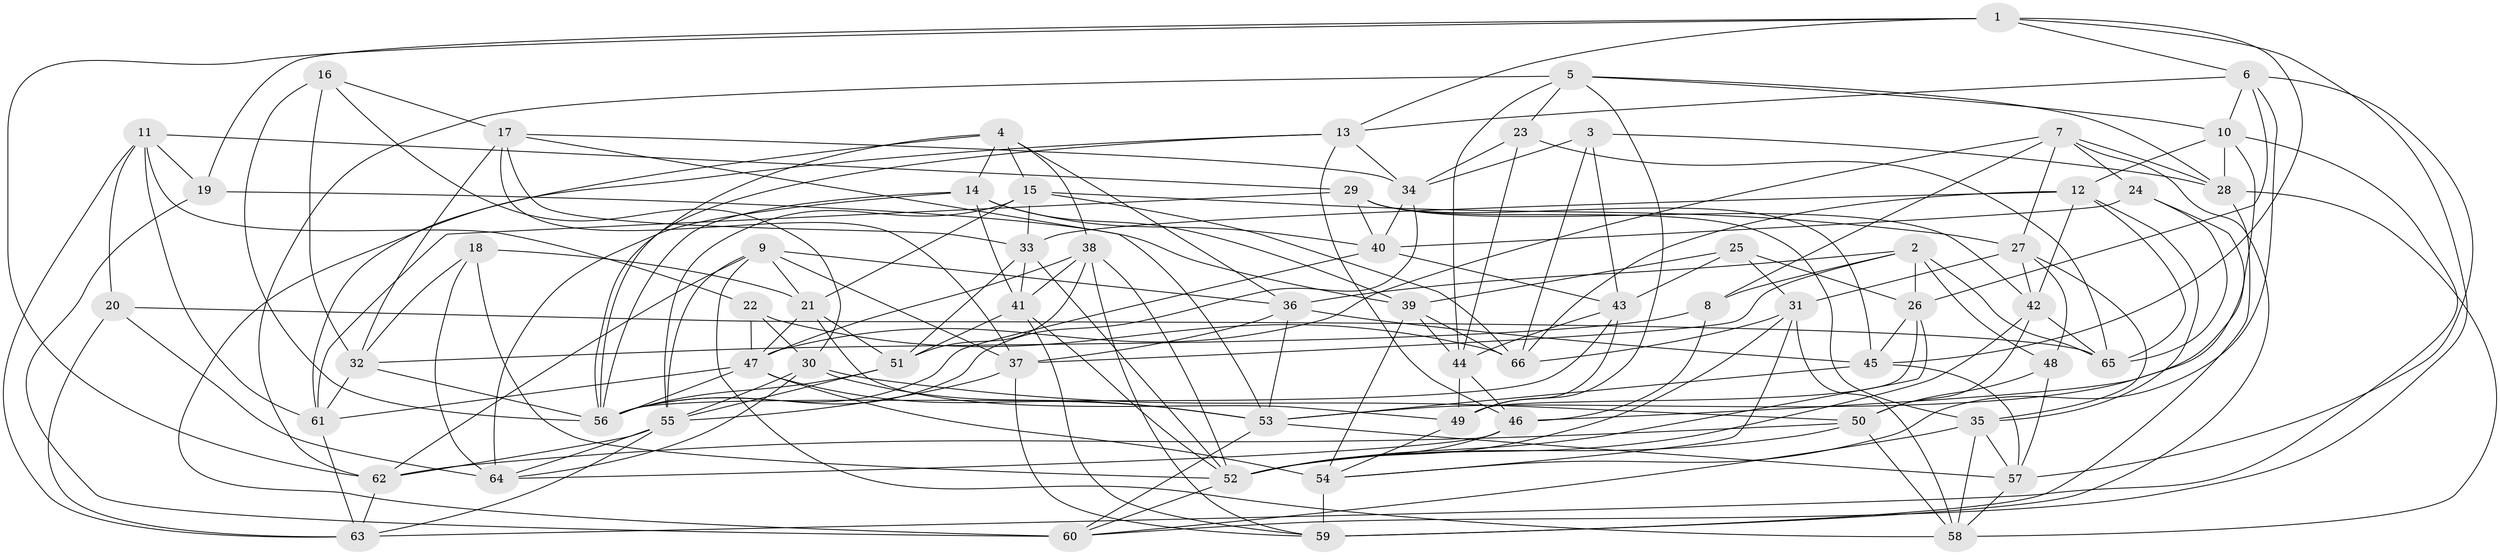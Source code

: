 // original degree distribution, {4: 1.0}
// Generated by graph-tools (version 1.1) at 2025/50/03/09/25 03:50:50]
// undirected, 66 vertices, 194 edges
graph export_dot {
graph [start="1"]
  node [color=gray90,style=filled];
  1;
  2;
  3;
  4;
  5;
  6;
  7;
  8;
  9;
  10;
  11;
  12;
  13;
  14;
  15;
  16;
  17;
  18;
  19;
  20;
  21;
  22;
  23;
  24;
  25;
  26;
  27;
  28;
  29;
  30;
  31;
  32;
  33;
  34;
  35;
  36;
  37;
  38;
  39;
  40;
  41;
  42;
  43;
  44;
  45;
  46;
  47;
  48;
  49;
  50;
  51;
  52;
  53;
  54;
  55;
  56;
  57;
  58;
  59;
  60;
  61;
  62;
  63;
  64;
  65;
  66;
  1 -- 6 [weight=1.0];
  1 -- 13 [weight=1.0];
  1 -- 19 [weight=1.0];
  1 -- 45 [weight=1.0];
  1 -- 60 [weight=1.0];
  1 -- 62 [weight=1.0];
  2 -- 8 [weight=1.0];
  2 -- 26 [weight=1.0];
  2 -- 36 [weight=1.0];
  2 -- 37 [weight=1.0];
  2 -- 48 [weight=1.0];
  2 -- 65 [weight=1.0];
  3 -- 28 [weight=1.0];
  3 -- 34 [weight=1.0];
  3 -- 43 [weight=1.0];
  3 -- 66 [weight=1.0];
  4 -- 14 [weight=1.0];
  4 -- 15 [weight=1.0];
  4 -- 36 [weight=1.0];
  4 -- 38 [weight=1.0];
  4 -- 56 [weight=1.0];
  4 -- 61 [weight=1.0];
  5 -- 10 [weight=1.0];
  5 -- 23 [weight=1.0];
  5 -- 28 [weight=1.0];
  5 -- 44 [weight=1.0];
  5 -- 49 [weight=1.0];
  5 -- 62 [weight=1.0];
  6 -- 10 [weight=1.0];
  6 -- 13 [weight=1.0];
  6 -- 26 [weight=1.0];
  6 -- 54 [weight=1.0];
  6 -- 57 [weight=1.0];
  7 -- 8 [weight=1.0];
  7 -- 24 [weight=1.0];
  7 -- 27 [weight=1.0];
  7 -- 28 [weight=1.0];
  7 -- 47 [weight=1.0];
  7 -- 59 [weight=1.0];
  8 -- 32 [weight=1.0];
  8 -- 46 [weight=1.0];
  9 -- 21 [weight=1.0];
  9 -- 36 [weight=1.0];
  9 -- 37 [weight=1.0];
  9 -- 55 [weight=1.0];
  9 -- 58 [weight=1.0];
  9 -- 62 [weight=1.0];
  10 -- 12 [weight=1.0];
  10 -- 28 [weight=1.0];
  10 -- 53 [weight=1.0];
  10 -- 63 [weight=1.0];
  11 -- 19 [weight=1.0];
  11 -- 20 [weight=1.0];
  11 -- 22 [weight=1.0];
  11 -- 29 [weight=1.0];
  11 -- 61 [weight=1.0];
  11 -- 63 [weight=1.0];
  12 -- 33 [weight=1.0];
  12 -- 35 [weight=1.0];
  12 -- 42 [weight=1.0];
  12 -- 65 [weight=1.0];
  12 -- 66 [weight=1.0];
  13 -- 34 [weight=1.0];
  13 -- 46 [weight=1.0];
  13 -- 56 [weight=1.0];
  13 -- 60 [weight=1.0];
  14 -- 39 [weight=1.0];
  14 -- 40 [weight=1.0];
  14 -- 41 [weight=1.0];
  14 -- 56 [weight=1.0];
  14 -- 64 [weight=1.0];
  15 -- 21 [weight=1.0];
  15 -- 27 [weight=1.0];
  15 -- 33 [weight=1.0];
  15 -- 55 [weight=1.0];
  15 -- 66 [weight=1.0];
  16 -- 17 [weight=1.0];
  16 -- 30 [weight=1.0];
  16 -- 32 [weight=1.0];
  16 -- 56 [weight=1.0];
  17 -- 32 [weight=1.0];
  17 -- 33 [weight=1.0];
  17 -- 34 [weight=1.0];
  17 -- 37 [weight=1.0];
  17 -- 53 [weight=1.0];
  18 -- 21 [weight=1.0];
  18 -- 32 [weight=1.0];
  18 -- 52 [weight=1.0];
  18 -- 64 [weight=1.0];
  19 -- 39 [weight=1.0];
  19 -- 60 [weight=1.0];
  20 -- 63 [weight=1.0];
  20 -- 64 [weight=1.0];
  20 -- 65 [weight=1.0];
  21 -- 47 [weight=1.0];
  21 -- 49 [weight=1.0];
  21 -- 51 [weight=1.0];
  22 -- 30 [weight=1.0];
  22 -- 47 [weight=1.0];
  22 -- 66 [weight=1.0];
  23 -- 34 [weight=1.0];
  23 -- 44 [weight=1.0];
  23 -- 65 [weight=1.0];
  24 -- 40 [weight=1.0];
  24 -- 46 [weight=1.0];
  24 -- 65 [weight=1.0];
  25 -- 26 [weight=1.0];
  25 -- 31 [weight=1.0];
  25 -- 39 [weight=1.0];
  25 -- 43 [weight=1.0];
  26 -- 45 [weight=1.0];
  26 -- 49 [weight=1.0];
  26 -- 52 [weight=1.0];
  27 -- 31 [weight=1.0];
  27 -- 35 [weight=1.0];
  27 -- 42 [weight=1.0];
  27 -- 48 [weight=1.0];
  28 -- 58 [weight=1.0];
  28 -- 59 [weight=1.0];
  29 -- 35 [weight=1.0];
  29 -- 40 [weight=1.0];
  29 -- 42 [weight=1.0];
  29 -- 45 [weight=1.0];
  29 -- 61 [weight=1.0];
  30 -- 50 [weight=1.0];
  30 -- 53 [weight=1.0];
  30 -- 55 [weight=1.0];
  30 -- 64 [weight=1.0];
  31 -- 52 [weight=1.0];
  31 -- 54 [weight=1.0];
  31 -- 58 [weight=1.0];
  31 -- 66 [weight=1.0];
  32 -- 56 [weight=1.0];
  32 -- 61 [weight=1.0];
  33 -- 41 [weight=1.0];
  33 -- 51 [weight=1.0];
  33 -- 52 [weight=1.0];
  34 -- 40 [weight=1.0];
  34 -- 56 [weight=1.0];
  35 -- 57 [weight=1.0];
  35 -- 58 [weight=1.0];
  35 -- 60 [weight=1.0];
  36 -- 37 [weight=1.0];
  36 -- 45 [weight=1.0];
  36 -- 53 [weight=1.0];
  37 -- 55 [weight=1.0];
  37 -- 59 [weight=1.0];
  38 -- 41 [weight=1.0];
  38 -- 47 [weight=1.0];
  38 -- 51 [weight=1.0];
  38 -- 52 [weight=1.0];
  38 -- 59 [weight=1.0];
  39 -- 44 [weight=1.0];
  39 -- 54 [weight=1.0];
  39 -- 66 [weight=1.0];
  40 -- 43 [weight=1.0];
  40 -- 56 [weight=1.0];
  41 -- 51 [weight=1.0];
  41 -- 52 [weight=1.0];
  41 -- 59 [weight=1.0];
  42 -- 50 [weight=1.0];
  42 -- 52 [weight=1.0];
  42 -- 65 [weight=1.0];
  43 -- 44 [weight=1.0];
  43 -- 49 [weight=1.0];
  43 -- 56 [weight=1.0];
  44 -- 46 [weight=1.0];
  44 -- 49 [weight=1.0];
  45 -- 53 [weight=1.0];
  45 -- 57 [weight=1.0];
  46 -- 52 [weight=1.0];
  46 -- 64 [weight=1.0];
  47 -- 53 [weight=1.0];
  47 -- 54 [weight=3.0];
  47 -- 56 [weight=1.0];
  47 -- 61 [weight=1.0];
  48 -- 50 [weight=1.0];
  48 -- 57 [weight=1.0];
  49 -- 54 [weight=1.0];
  50 -- 52 [weight=1.0];
  50 -- 58 [weight=1.0];
  50 -- 62 [weight=1.0];
  51 -- 55 [weight=1.0];
  51 -- 56 [weight=1.0];
  52 -- 60 [weight=1.0];
  53 -- 57 [weight=1.0];
  53 -- 60 [weight=1.0];
  54 -- 59 [weight=1.0];
  55 -- 62 [weight=1.0];
  55 -- 63 [weight=1.0];
  55 -- 64 [weight=1.0];
  57 -- 58 [weight=1.0];
  61 -- 63 [weight=1.0];
  62 -- 63 [weight=1.0];
}
